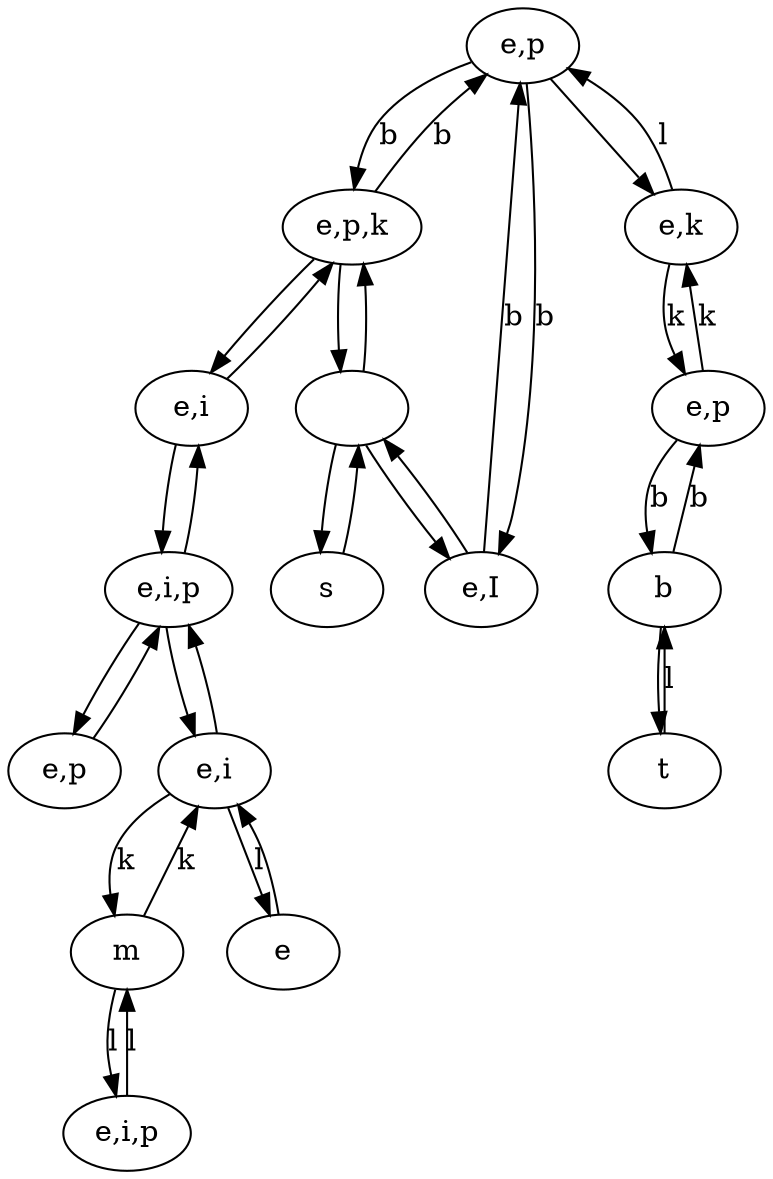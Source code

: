 digraph {
0 [label="e,p"]
1 [label="e,p,k"]
2 [label=""]
3 [label="e,I"]
4 [label="s"]
5 [label="e,i"]
6 [label="e,i,p"]
7 [label="e,i,p"]
8 [label="e,p"]
9 [label="e,k"]
10 [label="b"]
11 [label="t"]
12 [label="e,p"]
13 [label="m"]
14 [label="e,i"]
15 [label="e"]
4 -> 2 [label=""]
2 -> 4 [label=""]
2 -> 3 [label=""]
3 -> 2 [label=""]
2 -> 1 [label=""]
1 -> 2 [label=""]
1 -> 5 [label=""]
5 -> 1 [label=""]
5 -> 6 [label=""]
6 -> 5 [label=""]
6 -> 12 [label=""]
12 -> 6 [label=""]
14 -> 6 [label=""]
6 -> 14 [label=""]
10 -> 11 [label=""]
11 -> 10 [label="l"]
15 -> 14 [label=""]
14 -> 15 [label="l"]
13 -> 7 [label="l"]
7 -> 13 [label="l"]
8 -> 9 [label="k"]
9 -> 8 [label="k"]
14 -> 13 [label="k"]
13 -> 14 [label="k"]
1 -> 0 [label="b"]
0 -> 1 [label="b"]
0 -> 3 [label="b"]
3 -> 0 [label="b"]
8 -> 10 [label="b"]
10 -> 8 [label="b"]
9 -> 0 [label="l"]
0 -> 9 [label=""]
}
